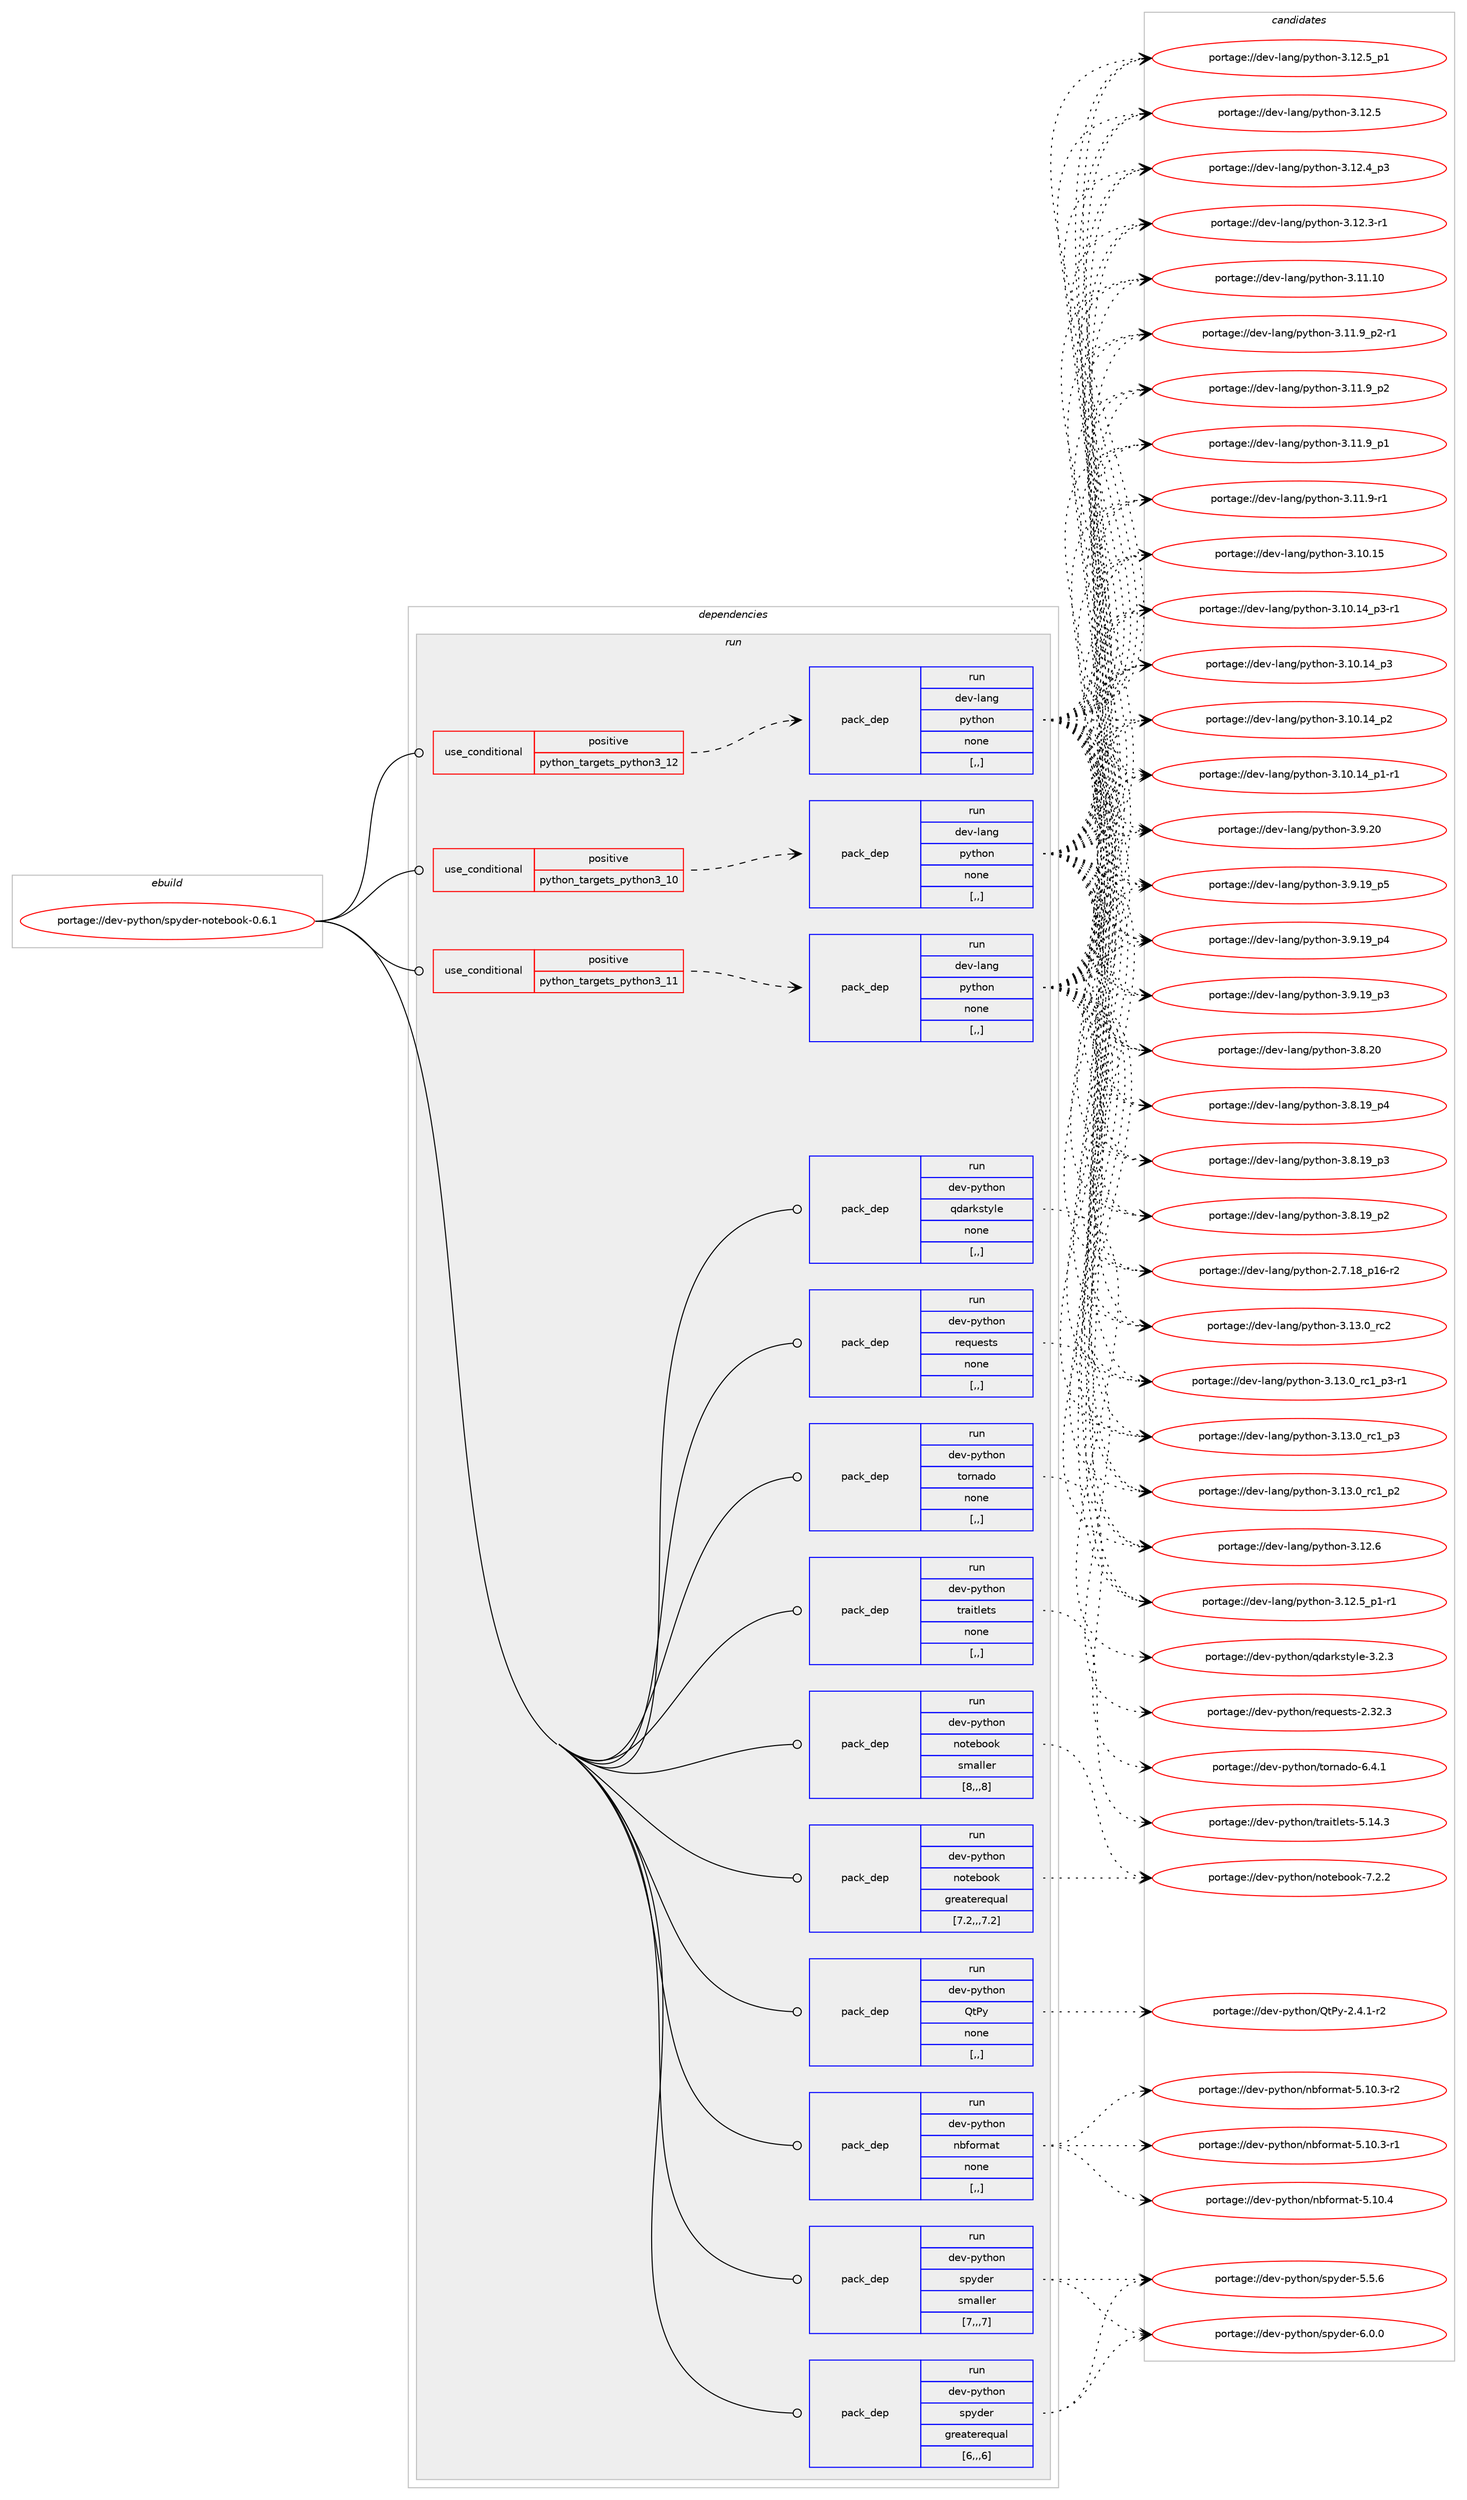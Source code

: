 digraph prolog {

# *************
# Graph options
# *************

newrank=true;
concentrate=true;
compound=true;
graph [rankdir=LR,fontname=Helvetica,fontsize=10,ranksep=1.5];#, ranksep=2.5, nodesep=0.2];
edge  [arrowhead=vee];
node  [fontname=Helvetica,fontsize=10];

# **********
# The ebuild
# **********

subgraph cluster_leftcol {
color=gray;
label=<<i>ebuild</i>>;
id [label="portage://dev-python/spyder-notebook-0.6.1", color=red, width=4, href="../dev-python/spyder-notebook-0.6.1.svg"];
}

# ****************
# The dependencies
# ****************

subgraph cluster_midcol {
color=gray;
label=<<i>dependencies</i>>;
subgraph cluster_compile {
fillcolor="#eeeeee";
style=filled;
label=<<i>compile</i>>;
}
subgraph cluster_compileandrun {
fillcolor="#eeeeee";
style=filled;
label=<<i>compile and run</i>>;
}
subgraph cluster_run {
fillcolor="#eeeeee";
style=filled;
label=<<i>run</i>>;
subgraph cond170646 {
dependency659765 [label=<<TABLE BORDER="0" CELLBORDER="1" CELLSPACING="0" CELLPADDING="4"><TR><TD ROWSPAN="3" CELLPADDING="10">use_conditional</TD></TR><TR><TD>positive</TD></TR><TR><TD>python_targets_python3_10</TD></TR></TABLE>>, shape=none, color=red];
subgraph pack484257 {
dependency659766 [label=<<TABLE BORDER="0" CELLBORDER="1" CELLSPACING="0" CELLPADDING="4" WIDTH="220"><TR><TD ROWSPAN="6" CELLPADDING="30">pack_dep</TD></TR><TR><TD WIDTH="110">run</TD></TR><TR><TD>dev-lang</TD></TR><TR><TD>python</TD></TR><TR><TD>none</TD></TR><TR><TD>[,,]</TD></TR></TABLE>>, shape=none, color=blue];
}
dependency659765:e -> dependency659766:w [weight=20,style="dashed",arrowhead="vee"];
}
id:e -> dependency659765:w [weight=20,style="solid",arrowhead="odot"];
subgraph cond170647 {
dependency659767 [label=<<TABLE BORDER="0" CELLBORDER="1" CELLSPACING="0" CELLPADDING="4"><TR><TD ROWSPAN="3" CELLPADDING="10">use_conditional</TD></TR><TR><TD>positive</TD></TR><TR><TD>python_targets_python3_11</TD></TR></TABLE>>, shape=none, color=red];
subgraph pack484258 {
dependency659768 [label=<<TABLE BORDER="0" CELLBORDER="1" CELLSPACING="0" CELLPADDING="4" WIDTH="220"><TR><TD ROWSPAN="6" CELLPADDING="30">pack_dep</TD></TR><TR><TD WIDTH="110">run</TD></TR><TR><TD>dev-lang</TD></TR><TR><TD>python</TD></TR><TR><TD>none</TD></TR><TR><TD>[,,]</TD></TR></TABLE>>, shape=none, color=blue];
}
dependency659767:e -> dependency659768:w [weight=20,style="dashed",arrowhead="vee"];
}
id:e -> dependency659767:w [weight=20,style="solid",arrowhead="odot"];
subgraph cond170648 {
dependency659769 [label=<<TABLE BORDER="0" CELLBORDER="1" CELLSPACING="0" CELLPADDING="4"><TR><TD ROWSPAN="3" CELLPADDING="10">use_conditional</TD></TR><TR><TD>positive</TD></TR><TR><TD>python_targets_python3_12</TD></TR></TABLE>>, shape=none, color=red];
subgraph pack484259 {
dependency659770 [label=<<TABLE BORDER="0" CELLBORDER="1" CELLSPACING="0" CELLPADDING="4" WIDTH="220"><TR><TD ROWSPAN="6" CELLPADDING="30">pack_dep</TD></TR><TR><TD WIDTH="110">run</TD></TR><TR><TD>dev-lang</TD></TR><TR><TD>python</TD></TR><TR><TD>none</TD></TR><TR><TD>[,,]</TD></TR></TABLE>>, shape=none, color=blue];
}
dependency659769:e -> dependency659770:w [weight=20,style="dashed",arrowhead="vee"];
}
id:e -> dependency659769:w [weight=20,style="solid",arrowhead="odot"];
subgraph pack484260 {
dependency659771 [label=<<TABLE BORDER="0" CELLBORDER="1" CELLSPACING="0" CELLPADDING="4" WIDTH="220"><TR><TD ROWSPAN="6" CELLPADDING="30">pack_dep</TD></TR><TR><TD WIDTH="110">run</TD></TR><TR><TD>dev-python</TD></TR><TR><TD>QtPy</TD></TR><TR><TD>none</TD></TR><TR><TD>[,,]</TD></TR></TABLE>>, shape=none, color=blue];
}
id:e -> dependency659771:w [weight=20,style="solid",arrowhead="odot"];
subgraph pack484261 {
dependency659772 [label=<<TABLE BORDER="0" CELLBORDER="1" CELLSPACING="0" CELLPADDING="4" WIDTH="220"><TR><TD ROWSPAN="6" CELLPADDING="30">pack_dep</TD></TR><TR><TD WIDTH="110">run</TD></TR><TR><TD>dev-python</TD></TR><TR><TD>nbformat</TD></TR><TR><TD>none</TD></TR><TR><TD>[,,]</TD></TR></TABLE>>, shape=none, color=blue];
}
id:e -> dependency659772:w [weight=20,style="solid",arrowhead="odot"];
subgraph pack484262 {
dependency659773 [label=<<TABLE BORDER="0" CELLBORDER="1" CELLSPACING="0" CELLPADDING="4" WIDTH="220"><TR><TD ROWSPAN="6" CELLPADDING="30">pack_dep</TD></TR><TR><TD WIDTH="110">run</TD></TR><TR><TD>dev-python</TD></TR><TR><TD>notebook</TD></TR><TR><TD>greaterequal</TD></TR><TR><TD>[7.2,,,7.2]</TD></TR></TABLE>>, shape=none, color=blue];
}
id:e -> dependency659773:w [weight=20,style="solid",arrowhead="odot"];
subgraph pack484263 {
dependency659774 [label=<<TABLE BORDER="0" CELLBORDER="1" CELLSPACING="0" CELLPADDING="4" WIDTH="220"><TR><TD ROWSPAN="6" CELLPADDING="30">pack_dep</TD></TR><TR><TD WIDTH="110">run</TD></TR><TR><TD>dev-python</TD></TR><TR><TD>notebook</TD></TR><TR><TD>smaller</TD></TR><TR><TD>[8,,,8]</TD></TR></TABLE>>, shape=none, color=blue];
}
id:e -> dependency659774:w [weight=20,style="solid",arrowhead="odot"];
subgraph pack484264 {
dependency659775 [label=<<TABLE BORDER="0" CELLBORDER="1" CELLSPACING="0" CELLPADDING="4" WIDTH="220"><TR><TD ROWSPAN="6" CELLPADDING="30">pack_dep</TD></TR><TR><TD WIDTH="110">run</TD></TR><TR><TD>dev-python</TD></TR><TR><TD>qdarkstyle</TD></TR><TR><TD>none</TD></TR><TR><TD>[,,]</TD></TR></TABLE>>, shape=none, color=blue];
}
id:e -> dependency659775:w [weight=20,style="solid",arrowhead="odot"];
subgraph pack484265 {
dependency659776 [label=<<TABLE BORDER="0" CELLBORDER="1" CELLSPACING="0" CELLPADDING="4" WIDTH="220"><TR><TD ROWSPAN="6" CELLPADDING="30">pack_dep</TD></TR><TR><TD WIDTH="110">run</TD></TR><TR><TD>dev-python</TD></TR><TR><TD>requests</TD></TR><TR><TD>none</TD></TR><TR><TD>[,,]</TD></TR></TABLE>>, shape=none, color=blue];
}
id:e -> dependency659776:w [weight=20,style="solid",arrowhead="odot"];
subgraph pack484266 {
dependency659777 [label=<<TABLE BORDER="0" CELLBORDER="1" CELLSPACING="0" CELLPADDING="4" WIDTH="220"><TR><TD ROWSPAN="6" CELLPADDING="30">pack_dep</TD></TR><TR><TD WIDTH="110">run</TD></TR><TR><TD>dev-python</TD></TR><TR><TD>spyder</TD></TR><TR><TD>greaterequal</TD></TR><TR><TD>[6,,,6]</TD></TR></TABLE>>, shape=none, color=blue];
}
id:e -> dependency659777:w [weight=20,style="solid",arrowhead="odot"];
subgraph pack484267 {
dependency659778 [label=<<TABLE BORDER="0" CELLBORDER="1" CELLSPACING="0" CELLPADDING="4" WIDTH="220"><TR><TD ROWSPAN="6" CELLPADDING="30">pack_dep</TD></TR><TR><TD WIDTH="110">run</TD></TR><TR><TD>dev-python</TD></TR><TR><TD>spyder</TD></TR><TR><TD>smaller</TD></TR><TR><TD>[7,,,7]</TD></TR></TABLE>>, shape=none, color=blue];
}
id:e -> dependency659778:w [weight=20,style="solid",arrowhead="odot"];
subgraph pack484268 {
dependency659779 [label=<<TABLE BORDER="0" CELLBORDER="1" CELLSPACING="0" CELLPADDING="4" WIDTH="220"><TR><TD ROWSPAN="6" CELLPADDING="30">pack_dep</TD></TR><TR><TD WIDTH="110">run</TD></TR><TR><TD>dev-python</TD></TR><TR><TD>tornado</TD></TR><TR><TD>none</TD></TR><TR><TD>[,,]</TD></TR></TABLE>>, shape=none, color=blue];
}
id:e -> dependency659779:w [weight=20,style="solid",arrowhead="odot"];
subgraph pack484269 {
dependency659780 [label=<<TABLE BORDER="0" CELLBORDER="1" CELLSPACING="0" CELLPADDING="4" WIDTH="220"><TR><TD ROWSPAN="6" CELLPADDING="30">pack_dep</TD></TR><TR><TD WIDTH="110">run</TD></TR><TR><TD>dev-python</TD></TR><TR><TD>traitlets</TD></TR><TR><TD>none</TD></TR><TR><TD>[,,]</TD></TR></TABLE>>, shape=none, color=blue];
}
id:e -> dependency659780:w [weight=20,style="solid",arrowhead="odot"];
}
}

# **************
# The candidates
# **************

subgraph cluster_choices {
rank=same;
color=gray;
label=<<i>candidates</i>>;

subgraph choice484257 {
color=black;
nodesep=1;
choice10010111845108971101034711212111610411111045514649514648951149950 [label="portage://dev-lang/python-3.13.0_rc2", color=red, width=4,href="../dev-lang/python-3.13.0_rc2.svg"];
choice1001011184510897110103471121211161041111104551464951464895114994995112514511449 [label="portage://dev-lang/python-3.13.0_rc1_p3-r1", color=red, width=4,href="../dev-lang/python-3.13.0_rc1_p3-r1.svg"];
choice100101118451089711010347112121116104111110455146495146489511499499511251 [label="portage://dev-lang/python-3.13.0_rc1_p3", color=red, width=4,href="../dev-lang/python-3.13.0_rc1_p3.svg"];
choice100101118451089711010347112121116104111110455146495146489511499499511250 [label="portage://dev-lang/python-3.13.0_rc1_p2", color=red, width=4,href="../dev-lang/python-3.13.0_rc1_p2.svg"];
choice10010111845108971101034711212111610411111045514649504654 [label="portage://dev-lang/python-3.12.6", color=red, width=4,href="../dev-lang/python-3.12.6.svg"];
choice1001011184510897110103471121211161041111104551464950465395112494511449 [label="portage://dev-lang/python-3.12.5_p1-r1", color=red, width=4,href="../dev-lang/python-3.12.5_p1-r1.svg"];
choice100101118451089711010347112121116104111110455146495046539511249 [label="portage://dev-lang/python-3.12.5_p1", color=red, width=4,href="../dev-lang/python-3.12.5_p1.svg"];
choice10010111845108971101034711212111610411111045514649504653 [label="portage://dev-lang/python-3.12.5", color=red, width=4,href="../dev-lang/python-3.12.5.svg"];
choice100101118451089711010347112121116104111110455146495046529511251 [label="portage://dev-lang/python-3.12.4_p3", color=red, width=4,href="../dev-lang/python-3.12.4_p3.svg"];
choice100101118451089711010347112121116104111110455146495046514511449 [label="portage://dev-lang/python-3.12.3-r1", color=red, width=4,href="../dev-lang/python-3.12.3-r1.svg"];
choice1001011184510897110103471121211161041111104551464949464948 [label="portage://dev-lang/python-3.11.10", color=red, width=4,href="../dev-lang/python-3.11.10.svg"];
choice1001011184510897110103471121211161041111104551464949465795112504511449 [label="portage://dev-lang/python-3.11.9_p2-r1", color=red, width=4,href="../dev-lang/python-3.11.9_p2-r1.svg"];
choice100101118451089711010347112121116104111110455146494946579511250 [label="portage://dev-lang/python-3.11.9_p2", color=red, width=4,href="../dev-lang/python-3.11.9_p2.svg"];
choice100101118451089711010347112121116104111110455146494946579511249 [label="portage://dev-lang/python-3.11.9_p1", color=red, width=4,href="../dev-lang/python-3.11.9_p1.svg"];
choice100101118451089711010347112121116104111110455146494946574511449 [label="portage://dev-lang/python-3.11.9-r1", color=red, width=4,href="../dev-lang/python-3.11.9-r1.svg"];
choice1001011184510897110103471121211161041111104551464948464953 [label="portage://dev-lang/python-3.10.15", color=red, width=4,href="../dev-lang/python-3.10.15.svg"];
choice100101118451089711010347112121116104111110455146494846495295112514511449 [label="portage://dev-lang/python-3.10.14_p3-r1", color=red, width=4,href="../dev-lang/python-3.10.14_p3-r1.svg"];
choice10010111845108971101034711212111610411111045514649484649529511251 [label="portage://dev-lang/python-3.10.14_p3", color=red, width=4,href="../dev-lang/python-3.10.14_p3.svg"];
choice10010111845108971101034711212111610411111045514649484649529511250 [label="portage://dev-lang/python-3.10.14_p2", color=red, width=4,href="../dev-lang/python-3.10.14_p2.svg"];
choice100101118451089711010347112121116104111110455146494846495295112494511449 [label="portage://dev-lang/python-3.10.14_p1-r1", color=red, width=4,href="../dev-lang/python-3.10.14_p1-r1.svg"];
choice10010111845108971101034711212111610411111045514657465048 [label="portage://dev-lang/python-3.9.20", color=red, width=4,href="../dev-lang/python-3.9.20.svg"];
choice100101118451089711010347112121116104111110455146574649579511253 [label="portage://dev-lang/python-3.9.19_p5", color=red, width=4,href="../dev-lang/python-3.9.19_p5.svg"];
choice100101118451089711010347112121116104111110455146574649579511252 [label="portage://dev-lang/python-3.9.19_p4", color=red, width=4,href="../dev-lang/python-3.9.19_p4.svg"];
choice100101118451089711010347112121116104111110455146574649579511251 [label="portage://dev-lang/python-3.9.19_p3", color=red, width=4,href="../dev-lang/python-3.9.19_p3.svg"];
choice10010111845108971101034711212111610411111045514656465048 [label="portage://dev-lang/python-3.8.20", color=red, width=4,href="../dev-lang/python-3.8.20.svg"];
choice100101118451089711010347112121116104111110455146564649579511252 [label="portage://dev-lang/python-3.8.19_p4", color=red, width=4,href="../dev-lang/python-3.8.19_p4.svg"];
choice100101118451089711010347112121116104111110455146564649579511251 [label="portage://dev-lang/python-3.8.19_p3", color=red, width=4,href="../dev-lang/python-3.8.19_p3.svg"];
choice100101118451089711010347112121116104111110455146564649579511250 [label="portage://dev-lang/python-3.8.19_p2", color=red, width=4,href="../dev-lang/python-3.8.19_p2.svg"];
choice100101118451089711010347112121116104111110455046554649569511249544511450 [label="portage://dev-lang/python-2.7.18_p16-r2", color=red, width=4,href="../dev-lang/python-2.7.18_p16-r2.svg"];
dependency659766:e -> choice10010111845108971101034711212111610411111045514649514648951149950:w [style=dotted,weight="100"];
dependency659766:e -> choice1001011184510897110103471121211161041111104551464951464895114994995112514511449:w [style=dotted,weight="100"];
dependency659766:e -> choice100101118451089711010347112121116104111110455146495146489511499499511251:w [style=dotted,weight="100"];
dependency659766:e -> choice100101118451089711010347112121116104111110455146495146489511499499511250:w [style=dotted,weight="100"];
dependency659766:e -> choice10010111845108971101034711212111610411111045514649504654:w [style=dotted,weight="100"];
dependency659766:e -> choice1001011184510897110103471121211161041111104551464950465395112494511449:w [style=dotted,weight="100"];
dependency659766:e -> choice100101118451089711010347112121116104111110455146495046539511249:w [style=dotted,weight="100"];
dependency659766:e -> choice10010111845108971101034711212111610411111045514649504653:w [style=dotted,weight="100"];
dependency659766:e -> choice100101118451089711010347112121116104111110455146495046529511251:w [style=dotted,weight="100"];
dependency659766:e -> choice100101118451089711010347112121116104111110455146495046514511449:w [style=dotted,weight="100"];
dependency659766:e -> choice1001011184510897110103471121211161041111104551464949464948:w [style=dotted,weight="100"];
dependency659766:e -> choice1001011184510897110103471121211161041111104551464949465795112504511449:w [style=dotted,weight="100"];
dependency659766:e -> choice100101118451089711010347112121116104111110455146494946579511250:w [style=dotted,weight="100"];
dependency659766:e -> choice100101118451089711010347112121116104111110455146494946579511249:w [style=dotted,weight="100"];
dependency659766:e -> choice100101118451089711010347112121116104111110455146494946574511449:w [style=dotted,weight="100"];
dependency659766:e -> choice1001011184510897110103471121211161041111104551464948464953:w [style=dotted,weight="100"];
dependency659766:e -> choice100101118451089711010347112121116104111110455146494846495295112514511449:w [style=dotted,weight="100"];
dependency659766:e -> choice10010111845108971101034711212111610411111045514649484649529511251:w [style=dotted,weight="100"];
dependency659766:e -> choice10010111845108971101034711212111610411111045514649484649529511250:w [style=dotted,weight="100"];
dependency659766:e -> choice100101118451089711010347112121116104111110455146494846495295112494511449:w [style=dotted,weight="100"];
dependency659766:e -> choice10010111845108971101034711212111610411111045514657465048:w [style=dotted,weight="100"];
dependency659766:e -> choice100101118451089711010347112121116104111110455146574649579511253:w [style=dotted,weight="100"];
dependency659766:e -> choice100101118451089711010347112121116104111110455146574649579511252:w [style=dotted,weight="100"];
dependency659766:e -> choice100101118451089711010347112121116104111110455146574649579511251:w [style=dotted,weight="100"];
dependency659766:e -> choice10010111845108971101034711212111610411111045514656465048:w [style=dotted,weight="100"];
dependency659766:e -> choice100101118451089711010347112121116104111110455146564649579511252:w [style=dotted,weight="100"];
dependency659766:e -> choice100101118451089711010347112121116104111110455146564649579511251:w [style=dotted,weight="100"];
dependency659766:e -> choice100101118451089711010347112121116104111110455146564649579511250:w [style=dotted,weight="100"];
dependency659766:e -> choice100101118451089711010347112121116104111110455046554649569511249544511450:w [style=dotted,weight="100"];
}
subgraph choice484258 {
color=black;
nodesep=1;
choice10010111845108971101034711212111610411111045514649514648951149950 [label="portage://dev-lang/python-3.13.0_rc2", color=red, width=4,href="../dev-lang/python-3.13.0_rc2.svg"];
choice1001011184510897110103471121211161041111104551464951464895114994995112514511449 [label="portage://dev-lang/python-3.13.0_rc1_p3-r1", color=red, width=4,href="../dev-lang/python-3.13.0_rc1_p3-r1.svg"];
choice100101118451089711010347112121116104111110455146495146489511499499511251 [label="portage://dev-lang/python-3.13.0_rc1_p3", color=red, width=4,href="../dev-lang/python-3.13.0_rc1_p3.svg"];
choice100101118451089711010347112121116104111110455146495146489511499499511250 [label="portage://dev-lang/python-3.13.0_rc1_p2", color=red, width=4,href="../dev-lang/python-3.13.0_rc1_p2.svg"];
choice10010111845108971101034711212111610411111045514649504654 [label="portage://dev-lang/python-3.12.6", color=red, width=4,href="../dev-lang/python-3.12.6.svg"];
choice1001011184510897110103471121211161041111104551464950465395112494511449 [label="portage://dev-lang/python-3.12.5_p1-r1", color=red, width=4,href="../dev-lang/python-3.12.5_p1-r1.svg"];
choice100101118451089711010347112121116104111110455146495046539511249 [label="portage://dev-lang/python-3.12.5_p1", color=red, width=4,href="../dev-lang/python-3.12.5_p1.svg"];
choice10010111845108971101034711212111610411111045514649504653 [label="portage://dev-lang/python-3.12.5", color=red, width=4,href="../dev-lang/python-3.12.5.svg"];
choice100101118451089711010347112121116104111110455146495046529511251 [label="portage://dev-lang/python-3.12.4_p3", color=red, width=4,href="../dev-lang/python-3.12.4_p3.svg"];
choice100101118451089711010347112121116104111110455146495046514511449 [label="portage://dev-lang/python-3.12.3-r1", color=red, width=4,href="../dev-lang/python-3.12.3-r1.svg"];
choice1001011184510897110103471121211161041111104551464949464948 [label="portage://dev-lang/python-3.11.10", color=red, width=4,href="../dev-lang/python-3.11.10.svg"];
choice1001011184510897110103471121211161041111104551464949465795112504511449 [label="portage://dev-lang/python-3.11.9_p2-r1", color=red, width=4,href="../dev-lang/python-3.11.9_p2-r1.svg"];
choice100101118451089711010347112121116104111110455146494946579511250 [label="portage://dev-lang/python-3.11.9_p2", color=red, width=4,href="../dev-lang/python-3.11.9_p2.svg"];
choice100101118451089711010347112121116104111110455146494946579511249 [label="portage://dev-lang/python-3.11.9_p1", color=red, width=4,href="../dev-lang/python-3.11.9_p1.svg"];
choice100101118451089711010347112121116104111110455146494946574511449 [label="portage://dev-lang/python-3.11.9-r1", color=red, width=4,href="../dev-lang/python-3.11.9-r1.svg"];
choice1001011184510897110103471121211161041111104551464948464953 [label="portage://dev-lang/python-3.10.15", color=red, width=4,href="../dev-lang/python-3.10.15.svg"];
choice100101118451089711010347112121116104111110455146494846495295112514511449 [label="portage://dev-lang/python-3.10.14_p3-r1", color=red, width=4,href="../dev-lang/python-3.10.14_p3-r1.svg"];
choice10010111845108971101034711212111610411111045514649484649529511251 [label="portage://dev-lang/python-3.10.14_p3", color=red, width=4,href="../dev-lang/python-3.10.14_p3.svg"];
choice10010111845108971101034711212111610411111045514649484649529511250 [label="portage://dev-lang/python-3.10.14_p2", color=red, width=4,href="../dev-lang/python-3.10.14_p2.svg"];
choice100101118451089711010347112121116104111110455146494846495295112494511449 [label="portage://dev-lang/python-3.10.14_p1-r1", color=red, width=4,href="../dev-lang/python-3.10.14_p1-r1.svg"];
choice10010111845108971101034711212111610411111045514657465048 [label="portage://dev-lang/python-3.9.20", color=red, width=4,href="../dev-lang/python-3.9.20.svg"];
choice100101118451089711010347112121116104111110455146574649579511253 [label="portage://dev-lang/python-3.9.19_p5", color=red, width=4,href="../dev-lang/python-3.9.19_p5.svg"];
choice100101118451089711010347112121116104111110455146574649579511252 [label="portage://dev-lang/python-3.9.19_p4", color=red, width=4,href="../dev-lang/python-3.9.19_p4.svg"];
choice100101118451089711010347112121116104111110455146574649579511251 [label="portage://dev-lang/python-3.9.19_p3", color=red, width=4,href="../dev-lang/python-3.9.19_p3.svg"];
choice10010111845108971101034711212111610411111045514656465048 [label="portage://dev-lang/python-3.8.20", color=red, width=4,href="../dev-lang/python-3.8.20.svg"];
choice100101118451089711010347112121116104111110455146564649579511252 [label="portage://dev-lang/python-3.8.19_p4", color=red, width=4,href="../dev-lang/python-3.8.19_p4.svg"];
choice100101118451089711010347112121116104111110455146564649579511251 [label="portage://dev-lang/python-3.8.19_p3", color=red, width=4,href="../dev-lang/python-3.8.19_p3.svg"];
choice100101118451089711010347112121116104111110455146564649579511250 [label="portage://dev-lang/python-3.8.19_p2", color=red, width=4,href="../dev-lang/python-3.8.19_p2.svg"];
choice100101118451089711010347112121116104111110455046554649569511249544511450 [label="portage://dev-lang/python-2.7.18_p16-r2", color=red, width=4,href="../dev-lang/python-2.7.18_p16-r2.svg"];
dependency659768:e -> choice10010111845108971101034711212111610411111045514649514648951149950:w [style=dotted,weight="100"];
dependency659768:e -> choice1001011184510897110103471121211161041111104551464951464895114994995112514511449:w [style=dotted,weight="100"];
dependency659768:e -> choice100101118451089711010347112121116104111110455146495146489511499499511251:w [style=dotted,weight="100"];
dependency659768:e -> choice100101118451089711010347112121116104111110455146495146489511499499511250:w [style=dotted,weight="100"];
dependency659768:e -> choice10010111845108971101034711212111610411111045514649504654:w [style=dotted,weight="100"];
dependency659768:e -> choice1001011184510897110103471121211161041111104551464950465395112494511449:w [style=dotted,weight="100"];
dependency659768:e -> choice100101118451089711010347112121116104111110455146495046539511249:w [style=dotted,weight="100"];
dependency659768:e -> choice10010111845108971101034711212111610411111045514649504653:w [style=dotted,weight="100"];
dependency659768:e -> choice100101118451089711010347112121116104111110455146495046529511251:w [style=dotted,weight="100"];
dependency659768:e -> choice100101118451089711010347112121116104111110455146495046514511449:w [style=dotted,weight="100"];
dependency659768:e -> choice1001011184510897110103471121211161041111104551464949464948:w [style=dotted,weight="100"];
dependency659768:e -> choice1001011184510897110103471121211161041111104551464949465795112504511449:w [style=dotted,weight="100"];
dependency659768:e -> choice100101118451089711010347112121116104111110455146494946579511250:w [style=dotted,weight="100"];
dependency659768:e -> choice100101118451089711010347112121116104111110455146494946579511249:w [style=dotted,weight="100"];
dependency659768:e -> choice100101118451089711010347112121116104111110455146494946574511449:w [style=dotted,weight="100"];
dependency659768:e -> choice1001011184510897110103471121211161041111104551464948464953:w [style=dotted,weight="100"];
dependency659768:e -> choice100101118451089711010347112121116104111110455146494846495295112514511449:w [style=dotted,weight="100"];
dependency659768:e -> choice10010111845108971101034711212111610411111045514649484649529511251:w [style=dotted,weight="100"];
dependency659768:e -> choice10010111845108971101034711212111610411111045514649484649529511250:w [style=dotted,weight="100"];
dependency659768:e -> choice100101118451089711010347112121116104111110455146494846495295112494511449:w [style=dotted,weight="100"];
dependency659768:e -> choice10010111845108971101034711212111610411111045514657465048:w [style=dotted,weight="100"];
dependency659768:e -> choice100101118451089711010347112121116104111110455146574649579511253:w [style=dotted,weight="100"];
dependency659768:e -> choice100101118451089711010347112121116104111110455146574649579511252:w [style=dotted,weight="100"];
dependency659768:e -> choice100101118451089711010347112121116104111110455146574649579511251:w [style=dotted,weight="100"];
dependency659768:e -> choice10010111845108971101034711212111610411111045514656465048:w [style=dotted,weight="100"];
dependency659768:e -> choice100101118451089711010347112121116104111110455146564649579511252:w [style=dotted,weight="100"];
dependency659768:e -> choice100101118451089711010347112121116104111110455146564649579511251:w [style=dotted,weight="100"];
dependency659768:e -> choice100101118451089711010347112121116104111110455146564649579511250:w [style=dotted,weight="100"];
dependency659768:e -> choice100101118451089711010347112121116104111110455046554649569511249544511450:w [style=dotted,weight="100"];
}
subgraph choice484259 {
color=black;
nodesep=1;
choice10010111845108971101034711212111610411111045514649514648951149950 [label="portage://dev-lang/python-3.13.0_rc2", color=red, width=4,href="../dev-lang/python-3.13.0_rc2.svg"];
choice1001011184510897110103471121211161041111104551464951464895114994995112514511449 [label="portage://dev-lang/python-3.13.0_rc1_p3-r1", color=red, width=4,href="../dev-lang/python-3.13.0_rc1_p3-r1.svg"];
choice100101118451089711010347112121116104111110455146495146489511499499511251 [label="portage://dev-lang/python-3.13.0_rc1_p3", color=red, width=4,href="../dev-lang/python-3.13.0_rc1_p3.svg"];
choice100101118451089711010347112121116104111110455146495146489511499499511250 [label="portage://dev-lang/python-3.13.0_rc1_p2", color=red, width=4,href="../dev-lang/python-3.13.0_rc1_p2.svg"];
choice10010111845108971101034711212111610411111045514649504654 [label="portage://dev-lang/python-3.12.6", color=red, width=4,href="../dev-lang/python-3.12.6.svg"];
choice1001011184510897110103471121211161041111104551464950465395112494511449 [label="portage://dev-lang/python-3.12.5_p1-r1", color=red, width=4,href="../dev-lang/python-3.12.5_p1-r1.svg"];
choice100101118451089711010347112121116104111110455146495046539511249 [label="portage://dev-lang/python-3.12.5_p1", color=red, width=4,href="../dev-lang/python-3.12.5_p1.svg"];
choice10010111845108971101034711212111610411111045514649504653 [label="portage://dev-lang/python-3.12.5", color=red, width=4,href="../dev-lang/python-3.12.5.svg"];
choice100101118451089711010347112121116104111110455146495046529511251 [label="portage://dev-lang/python-3.12.4_p3", color=red, width=4,href="../dev-lang/python-3.12.4_p3.svg"];
choice100101118451089711010347112121116104111110455146495046514511449 [label="portage://dev-lang/python-3.12.3-r1", color=red, width=4,href="../dev-lang/python-3.12.3-r1.svg"];
choice1001011184510897110103471121211161041111104551464949464948 [label="portage://dev-lang/python-3.11.10", color=red, width=4,href="../dev-lang/python-3.11.10.svg"];
choice1001011184510897110103471121211161041111104551464949465795112504511449 [label="portage://dev-lang/python-3.11.9_p2-r1", color=red, width=4,href="../dev-lang/python-3.11.9_p2-r1.svg"];
choice100101118451089711010347112121116104111110455146494946579511250 [label="portage://dev-lang/python-3.11.9_p2", color=red, width=4,href="../dev-lang/python-3.11.9_p2.svg"];
choice100101118451089711010347112121116104111110455146494946579511249 [label="portage://dev-lang/python-3.11.9_p1", color=red, width=4,href="../dev-lang/python-3.11.9_p1.svg"];
choice100101118451089711010347112121116104111110455146494946574511449 [label="portage://dev-lang/python-3.11.9-r1", color=red, width=4,href="../dev-lang/python-3.11.9-r1.svg"];
choice1001011184510897110103471121211161041111104551464948464953 [label="portage://dev-lang/python-3.10.15", color=red, width=4,href="../dev-lang/python-3.10.15.svg"];
choice100101118451089711010347112121116104111110455146494846495295112514511449 [label="portage://dev-lang/python-3.10.14_p3-r1", color=red, width=4,href="../dev-lang/python-3.10.14_p3-r1.svg"];
choice10010111845108971101034711212111610411111045514649484649529511251 [label="portage://dev-lang/python-3.10.14_p3", color=red, width=4,href="../dev-lang/python-3.10.14_p3.svg"];
choice10010111845108971101034711212111610411111045514649484649529511250 [label="portage://dev-lang/python-3.10.14_p2", color=red, width=4,href="../dev-lang/python-3.10.14_p2.svg"];
choice100101118451089711010347112121116104111110455146494846495295112494511449 [label="portage://dev-lang/python-3.10.14_p1-r1", color=red, width=4,href="../dev-lang/python-3.10.14_p1-r1.svg"];
choice10010111845108971101034711212111610411111045514657465048 [label="portage://dev-lang/python-3.9.20", color=red, width=4,href="../dev-lang/python-3.9.20.svg"];
choice100101118451089711010347112121116104111110455146574649579511253 [label="portage://dev-lang/python-3.9.19_p5", color=red, width=4,href="../dev-lang/python-3.9.19_p5.svg"];
choice100101118451089711010347112121116104111110455146574649579511252 [label="portage://dev-lang/python-3.9.19_p4", color=red, width=4,href="../dev-lang/python-3.9.19_p4.svg"];
choice100101118451089711010347112121116104111110455146574649579511251 [label="portage://dev-lang/python-3.9.19_p3", color=red, width=4,href="../dev-lang/python-3.9.19_p3.svg"];
choice10010111845108971101034711212111610411111045514656465048 [label="portage://dev-lang/python-3.8.20", color=red, width=4,href="../dev-lang/python-3.8.20.svg"];
choice100101118451089711010347112121116104111110455146564649579511252 [label="portage://dev-lang/python-3.8.19_p4", color=red, width=4,href="../dev-lang/python-3.8.19_p4.svg"];
choice100101118451089711010347112121116104111110455146564649579511251 [label="portage://dev-lang/python-3.8.19_p3", color=red, width=4,href="../dev-lang/python-3.8.19_p3.svg"];
choice100101118451089711010347112121116104111110455146564649579511250 [label="portage://dev-lang/python-3.8.19_p2", color=red, width=4,href="../dev-lang/python-3.8.19_p2.svg"];
choice100101118451089711010347112121116104111110455046554649569511249544511450 [label="portage://dev-lang/python-2.7.18_p16-r2", color=red, width=4,href="../dev-lang/python-2.7.18_p16-r2.svg"];
dependency659770:e -> choice10010111845108971101034711212111610411111045514649514648951149950:w [style=dotted,weight="100"];
dependency659770:e -> choice1001011184510897110103471121211161041111104551464951464895114994995112514511449:w [style=dotted,weight="100"];
dependency659770:e -> choice100101118451089711010347112121116104111110455146495146489511499499511251:w [style=dotted,weight="100"];
dependency659770:e -> choice100101118451089711010347112121116104111110455146495146489511499499511250:w [style=dotted,weight="100"];
dependency659770:e -> choice10010111845108971101034711212111610411111045514649504654:w [style=dotted,weight="100"];
dependency659770:e -> choice1001011184510897110103471121211161041111104551464950465395112494511449:w [style=dotted,weight="100"];
dependency659770:e -> choice100101118451089711010347112121116104111110455146495046539511249:w [style=dotted,weight="100"];
dependency659770:e -> choice10010111845108971101034711212111610411111045514649504653:w [style=dotted,weight="100"];
dependency659770:e -> choice100101118451089711010347112121116104111110455146495046529511251:w [style=dotted,weight="100"];
dependency659770:e -> choice100101118451089711010347112121116104111110455146495046514511449:w [style=dotted,weight="100"];
dependency659770:e -> choice1001011184510897110103471121211161041111104551464949464948:w [style=dotted,weight="100"];
dependency659770:e -> choice1001011184510897110103471121211161041111104551464949465795112504511449:w [style=dotted,weight="100"];
dependency659770:e -> choice100101118451089711010347112121116104111110455146494946579511250:w [style=dotted,weight="100"];
dependency659770:e -> choice100101118451089711010347112121116104111110455146494946579511249:w [style=dotted,weight="100"];
dependency659770:e -> choice100101118451089711010347112121116104111110455146494946574511449:w [style=dotted,weight="100"];
dependency659770:e -> choice1001011184510897110103471121211161041111104551464948464953:w [style=dotted,weight="100"];
dependency659770:e -> choice100101118451089711010347112121116104111110455146494846495295112514511449:w [style=dotted,weight="100"];
dependency659770:e -> choice10010111845108971101034711212111610411111045514649484649529511251:w [style=dotted,weight="100"];
dependency659770:e -> choice10010111845108971101034711212111610411111045514649484649529511250:w [style=dotted,weight="100"];
dependency659770:e -> choice100101118451089711010347112121116104111110455146494846495295112494511449:w [style=dotted,weight="100"];
dependency659770:e -> choice10010111845108971101034711212111610411111045514657465048:w [style=dotted,weight="100"];
dependency659770:e -> choice100101118451089711010347112121116104111110455146574649579511253:w [style=dotted,weight="100"];
dependency659770:e -> choice100101118451089711010347112121116104111110455146574649579511252:w [style=dotted,weight="100"];
dependency659770:e -> choice100101118451089711010347112121116104111110455146574649579511251:w [style=dotted,weight="100"];
dependency659770:e -> choice10010111845108971101034711212111610411111045514656465048:w [style=dotted,weight="100"];
dependency659770:e -> choice100101118451089711010347112121116104111110455146564649579511252:w [style=dotted,weight="100"];
dependency659770:e -> choice100101118451089711010347112121116104111110455146564649579511251:w [style=dotted,weight="100"];
dependency659770:e -> choice100101118451089711010347112121116104111110455146564649579511250:w [style=dotted,weight="100"];
dependency659770:e -> choice100101118451089711010347112121116104111110455046554649569511249544511450:w [style=dotted,weight="100"];
}
subgraph choice484260 {
color=black;
nodesep=1;
choice100101118451121211161041111104781116801214550465246494511450 [label="portage://dev-python/QtPy-2.4.1-r2", color=red, width=4,href="../dev-python/QtPy-2.4.1-r2.svg"];
dependency659771:e -> choice100101118451121211161041111104781116801214550465246494511450:w [style=dotted,weight="100"];
}
subgraph choice484261 {
color=black;
nodesep=1;
choice1001011184511212111610411111047110981021111141099711645534649484652 [label="portage://dev-python/nbformat-5.10.4", color=red, width=4,href="../dev-python/nbformat-5.10.4.svg"];
choice10010111845112121116104111110471109810211111410997116455346494846514511450 [label="portage://dev-python/nbformat-5.10.3-r2", color=red, width=4,href="../dev-python/nbformat-5.10.3-r2.svg"];
choice10010111845112121116104111110471109810211111410997116455346494846514511449 [label="portage://dev-python/nbformat-5.10.3-r1", color=red, width=4,href="../dev-python/nbformat-5.10.3-r1.svg"];
dependency659772:e -> choice1001011184511212111610411111047110981021111141099711645534649484652:w [style=dotted,weight="100"];
dependency659772:e -> choice10010111845112121116104111110471109810211111410997116455346494846514511450:w [style=dotted,weight="100"];
dependency659772:e -> choice10010111845112121116104111110471109810211111410997116455346494846514511449:w [style=dotted,weight="100"];
}
subgraph choice484262 {
color=black;
nodesep=1;
choice100101118451121211161041111104711011111610198111111107455546504650 [label="portage://dev-python/notebook-7.2.2", color=red, width=4,href="../dev-python/notebook-7.2.2.svg"];
dependency659773:e -> choice100101118451121211161041111104711011111610198111111107455546504650:w [style=dotted,weight="100"];
}
subgraph choice484263 {
color=black;
nodesep=1;
choice100101118451121211161041111104711011111610198111111107455546504650 [label="portage://dev-python/notebook-7.2.2", color=red, width=4,href="../dev-python/notebook-7.2.2.svg"];
dependency659774:e -> choice100101118451121211161041111104711011111610198111111107455546504650:w [style=dotted,weight="100"];
}
subgraph choice484264 {
color=black;
nodesep=1;
choice100101118451121211161041111104711310097114107115116121108101455146504651 [label="portage://dev-python/qdarkstyle-3.2.3", color=red, width=4,href="../dev-python/qdarkstyle-3.2.3.svg"];
dependency659775:e -> choice100101118451121211161041111104711310097114107115116121108101455146504651:w [style=dotted,weight="100"];
}
subgraph choice484265 {
color=black;
nodesep=1;
choice100101118451121211161041111104711410111311710111511611545504651504651 [label="portage://dev-python/requests-2.32.3", color=red, width=4,href="../dev-python/requests-2.32.3.svg"];
dependency659776:e -> choice100101118451121211161041111104711410111311710111511611545504651504651:w [style=dotted,weight="100"];
}
subgraph choice484266 {
color=black;
nodesep=1;
choice1001011184511212111610411111047115112121100101114455446484648 [label="portage://dev-python/spyder-6.0.0", color=red, width=4,href="../dev-python/spyder-6.0.0.svg"];
choice1001011184511212111610411111047115112121100101114455346534654 [label="portage://dev-python/spyder-5.5.6", color=red, width=4,href="../dev-python/spyder-5.5.6.svg"];
dependency659777:e -> choice1001011184511212111610411111047115112121100101114455446484648:w [style=dotted,weight="100"];
dependency659777:e -> choice1001011184511212111610411111047115112121100101114455346534654:w [style=dotted,weight="100"];
}
subgraph choice484267 {
color=black;
nodesep=1;
choice1001011184511212111610411111047115112121100101114455446484648 [label="portage://dev-python/spyder-6.0.0", color=red, width=4,href="../dev-python/spyder-6.0.0.svg"];
choice1001011184511212111610411111047115112121100101114455346534654 [label="portage://dev-python/spyder-5.5.6", color=red, width=4,href="../dev-python/spyder-5.5.6.svg"];
dependency659778:e -> choice1001011184511212111610411111047115112121100101114455446484648:w [style=dotted,weight="100"];
dependency659778:e -> choice1001011184511212111610411111047115112121100101114455346534654:w [style=dotted,weight="100"];
}
subgraph choice484268 {
color=black;
nodesep=1;
choice100101118451121211161041111104711611111411097100111455446524649 [label="portage://dev-python/tornado-6.4.1", color=red, width=4,href="../dev-python/tornado-6.4.1.svg"];
dependency659779:e -> choice100101118451121211161041111104711611111411097100111455446524649:w [style=dotted,weight="100"];
}
subgraph choice484269 {
color=black;
nodesep=1;
choice10010111845112121116104111110471161149710511610810111611545534649524651 [label="portage://dev-python/traitlets-5.14.3", color=red, width=4,href="../dev-python/traitlets-5.14.3.svg"];
dependency659780:e -> choice10010111845112121116104111110471161149710511610810111611545534649524651:w [style=dotted,weight="100"];
}
}

}
